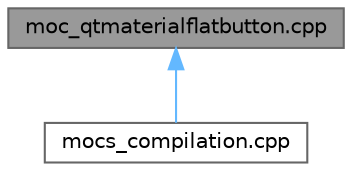digraph "moc_qtmaterialflatbutton.cpp"
{
 // LATEX_PDF_SIZE
  bgcolor="transparent";
  edge [fontname=Helvetica,fontsize=10,labelfontname=Helvetica,labelfontsize=10];
  node [fontname=Helvetica,fontsize=10,shape=box,height=0.2,width=0.4];
  Node1 [id="Node000001",label="moc_qtmaterialflatbutton.cpp",height=0.2,width=0.4,color="gray40", fillcolor="grey60", style="filled", fontcolor="black",tooltip=" "];
  Node1 -> Node2 [id="edge1_Node000001_Node000002",dir="back",color="steelblue1",style="solid",tooltip=" "];
  Node2 [id="Node000002",label="mocs_compilation.cpp",height=0.2,width=0.4,color="grey40", fillcolor="white", style="filled",URL="$ui_2_qt_material_widget_2_qt_material_widget__autogen_2mocs__compilation_8cpp.html",tooltip=" "];
}
